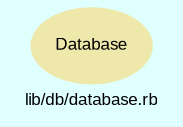 digraph TopLevel {
    compound = true
    bgcolor = lightcyan1
    fontname = Arial
    fontsize = 8
    label = "lib/db/database.rb"
    node [
        fontname = Arial,
        fontsize = 8,
        color = black
    ]

    Database [
        fontcolor = black,
        URL = "classes/Database.html",
        shape = ellipse,
        color = palegoldenrod,
        style = filled,
        label = "Database"
    ]

}

